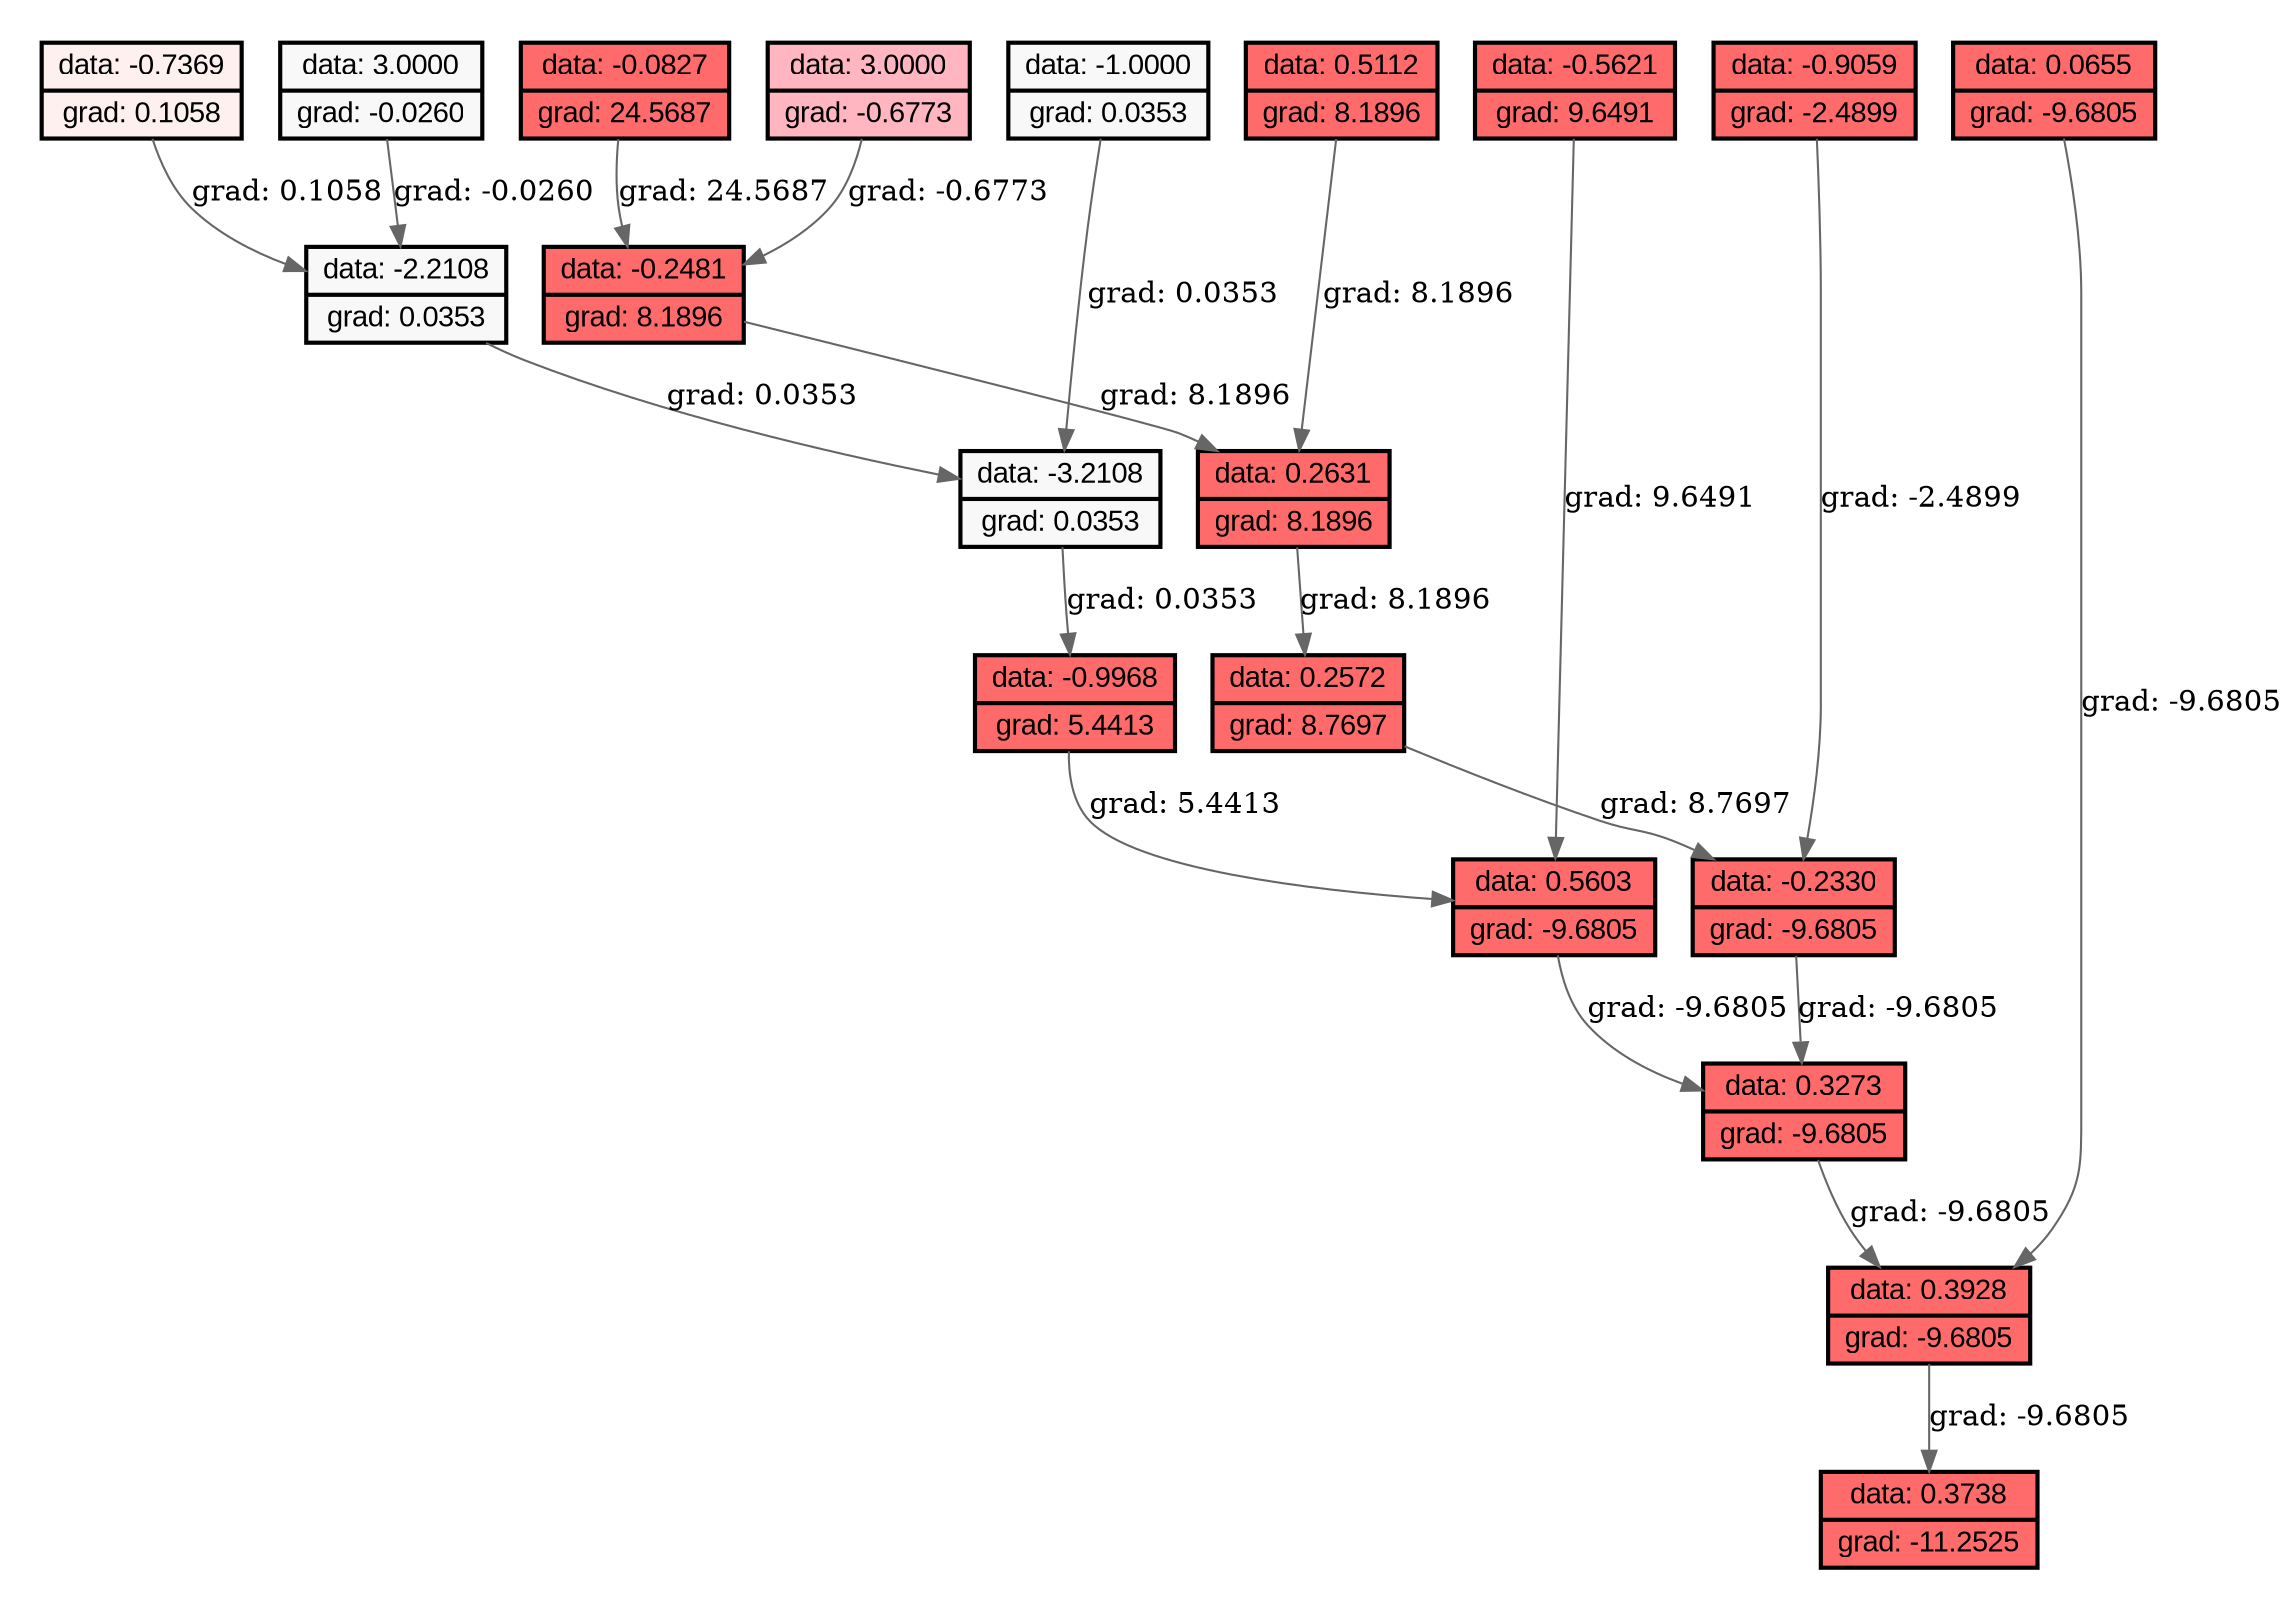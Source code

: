 digraph ComputationalGraph {
  rankdir=TB;
  bgcolor="white";
  node [style=filled, fontname="Arial"];
  edge [color="#666666"];
  subgraph cluster_layer_0 {
    style=invis;
    rank=same;
    node_0x6080000017b8 [label="{data: -0.7369|grad: 0.1058}", shape="record", fillcolor="#FFF0F0", penwidth=2];
    node_0x608000001838 [label="{data: 3.0000|grad: -0.0260}", shape="record", fillcolor="#F8F8F8", penwidth=2];
    node_0x608000001938 [label="{data: -1.0000|grad: 0.0353}", shape="record", fillcolor="#F8F8F8", penwidth=2];
    node_0x608000001a38 [label="{data: -0.0827|grad: 24.5687}", shape="record", fillcolor="#FF6B6B", penwidth=2];
    node_0x608000001ab8 [label="{data: 3.0000|grad: -0.6773}", shape="record", fillcolor="#FFB6C1", penwidth=2];
    node_0x608000001bb8 [label="{data: 0.5112|grad: 8.1896}", shape="record", fillcolor="#FF6B6B", penwidth=2];
    node_0x608000001cb8 [label="{data: -0.5621|grad: 9.6491}", shape="record", fillcolor="#FF6B6B", penwidth=2];
    node_0x608000001db8 [label="{data: -0.9059|grad: -2.4899}", shape="record", fillcolor="#FF6B6B", penwidth=2];
    node_0x608000002038 [label="{data: 0.0655|grad: -9.6805}", shape="record", fillcolor="#FF6B6B", penwidth=2];
  }
  subgraph cluster_layer_1 {
    style=invis;
    rank=same;
    node_0x6080000018b8 [label="{data: -2.2108|grad: 0.0353}", shape="record", fillcolor="#F8F8F8", penwidth=2];
    node_0x608000001b38 [label="{data: -0.2481|grad: 8.1896}", shape="record", fillcolor="#FF6B6B", penwidth=2];
  }
  subgraph cluster_layer_2 {
    style=invis;
    rank=same;
    node_0x6080000019b8 [label="{data: -3.2108|grad: 0.0353}", shape="record", fillcolor="#F8F8F8", penwidth=2];
    node_0x608000001c38 [label="{data: 0.2631|grad: 8.1896}", shape="record", fillcolor="#FF6B6B", penwidth=2];
  }
  subgraph cluster_layer_3 {
    style=invis;
    rank=same;
    node_0x608000001d38 [label="{data: -0.9968|grad: 5.4413}", shape="record", fillcolor="#FF6B6B", penwidth=2];
    node_0x608000001e38 [label="{data: 0.2572|grad: 8.7697}", shape="record", fillcolor="#FF6B6B", penwidth=2];
  }
  subgraph cluster_layer_4 {
    style=invis;
    rank=same;
    node_0x608000001eb8 [label="{data: 0.5603|grad: -9.6805}", shape="record", fillcolor="#FF6B6B", penwidth=2];
    node_0x608000001f38 [label="{data: -0.2330|grad: -9.6805}", shape="record", fillcolor="#FF6B6B", penwidth=2];
  }
  subgraph cluster_layer_5 {
    style=invis;
    rank=same;
    node_0x608000001fb8 [label="{data: 0.3273|grad: -9.6805}", shape="record", fillcolor="#FF6B6B", penwidth=2];
  }
  subgraph cluster_layer_6 {
    style=invis;
    rank=same;
    node_0x6080000020b8 [label="{data: 0.3928|grad: -9.6805}", shape="record", fillcolor="#FF6B6B", penwidth=2];
  }
  subgraph cluster_layer_7 {
    style=invis;
    rank=same;
    node_0x607000000560 [label="{data: 0.3738|grad: -11.2525}", shape="record", fillcolor="#FF6B6B", penwidth=2];
  }
  node_0x6080000020b8 -> node_0x607000000560 [label="grad: -9.6805"];
  node_0x6080000017b8 -> node_0x6080000018b8 [label="grad: 0.1058"];
  node_0x608000001838 -> node_0x6080000018b8 [label="grad: -0.0260"];
  node_0x6080000018b8 -> node_0x6080000019b8 [label="grad: 0.0353"];
  node_0x608000001938 -> node_0x6080000019b8 [label="grad: 0.0353"];
  node_0x608000001a38 -> node_0x608000001b38 [label="grad: 24.5687"];
  node_0x608000001ab8 -> node_0x608000001b38 [label="grad: -0.6773"];
  node_0x608000001b38 -> node_0x608000001c38 [label="grad: 8.1896"];
  node_0x608000001bb8 -> node_0x608000001c38 [label="grad: 8.1896"];
  node_0x6080000019b8 -> node_0x608000001d38 [label="grad: 0.0353"];
  node_0x608000001c38 -> node_0x608000001e38 [label="grad: 8.1896"];
  node_0x608000001cb8 -> node_0x608000001eb8 [label="grad: 9.6491"];
  node_0x608000001d38 -> node_0x608000001eb8 [label="grad: 5.4413"];
  node_0x608000001db8 -> node_0x608000001f38 [label="grad: -2.4899"];
  node_0x608000001e38 -> node_0x608000001f38 [label="grad: 8.7697"];
  node_0x608000001eb8 -> node_0x608000001fb8 [label="grad: -9.6805"];
  node_0x608000001f38 -> node_0x608000001fb8 [label="grad: -9.6805"];
  node_0x608000001fb8 -> node_0x6080000020b8 [label="grad: -9.6805"];
  node_0x608000002038 -> node_0x6080000020b8 [label="grad: -9.6805"];
}
